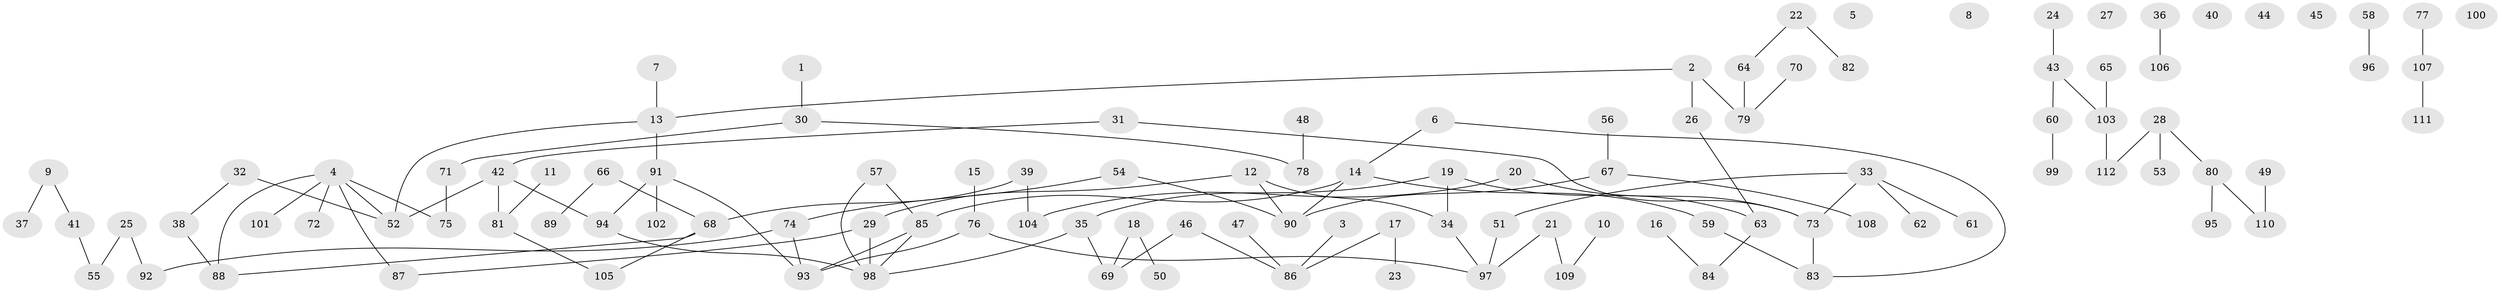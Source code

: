 // coarse degree distribution, {4: 0.2, 3: 0.08571428571428572, 2: 0.34285714285714286, 1: 0.2857142857142857, 7: 0.02857142857142857, 6: 0.05714285714285714}
// Generated by graph-tools (version 1.1) at 2025/35/03/04/25 23:35:43]
// undirected, 112 vertices, 115 edges
graph export_dot {
  node [color=gray90,style=filled];
  1;
  2;
  3;
  4;
  5;
  6;
  7;
  8;
  9;
  10;
  11;
  12;
  13;
  14;
  15;
  16;
  17;
  18;
  19;
  20;
  21;
  22;
  23;
  24;
  25;
  26;
  27;
  28;
  29;
  30;
  31;
  32;
  33;
  34;
  35;
  36;
  37;
  38;
  39;
  40;
  41;
  42;
  43;
  44;
  45;
  46;
  47;
  48;
  49;
  50;
  51;
  52;
  53;
  54;
  55;
  56;
  57;
  58;
  59;
  60;
  61;
  62;
  63;
  64;
  65;
  66;
  67;
  68;
  69;
  70;
  71;
  72;
  73;
  74;
  75;
  76;
  77;
  78;
  79;
  80;
  81;
  82;
  83;
  84;
  85;
  86;
  87;
  88;
  89;
  90;
  91;
  92;
  93;
  94;
  95;
  96;
  97;
  98;
  99;
  100;
  101;
  102;
  103;
  104;
  105;
  106;
  107;
  108;
  109;
  110;
  111;
  112;
  1 -- 30;
  2 -- 13;
  2 -- 26;
  2 -- 79;
  3 -- 86;
  4 -- 52;
  4 -- 72;
  4 -- 75;
  4 -- 87;
  4 -- 88;
  4 -- 101;
  6 -- 14;
  6 -- 83;
  7 -- 13;
  9 -- 37;
  9 -- 41;
  10 -- 109;
  11 -- 81;
  12 -- 29;
  12 -- 34;
  12 -- 90;
  13 -- 52;
  13 -- 91;
  14 -- 59;
  14 -- 85;
  14 -- 90;
  15 -- 76;
  16 -- 84;
  17 -- 23;
  17 -- 86;
  18 -- 50;
  18 -- 69;
  19 -- 34;
  19 -- 35;
  19 -- 63;
  20 -- 73;
  20 -- 104;
  21 -- 97;
  21 -- 109;
  22 -- 64;
  22 -- 82;
  24 -- 43;
  25 -- 55;
  25 -- 92;
  26 -- 63;
  28 -- 53;
  28 -- 80;
  28 -- 112;
  29 -- 87;
  29 -- 98;
  30 -- 71;
  30 -- 78;
  31 -- 42;
  31 -- 73;
  32 -- 38;
  32 -- 52;
  33 -- 51;
  33 -- 61;
  33 -- 62;
  33 -- 73;
  34 -- 97;
  35 -- 69;
  35 -- 98;
  36 -- 106;
  38 -- 88;
  39 -- 68;
  39 -- 104;
  41 -- 55;
  42 -- 52;
  42 -- 81;
  42 -- 94;
  43 -- 60;
  43 -- 103;
  46 -- 69;
  46 -- 86;
  47 -- 86;
  48 -- 78;
  49 -- 110;
  51 -- 97;
  54 -- 74;
  54 -- 90;
  56 -- 67;
  57 -- 85;
  57 -- 98;
  58 -- 96;
  59 -- 83;
  60 -- 99;
  63 -- 84;
  64 -- 79;
  65 -- 103;
  66 -- 68;
  66 -- 89;
  67 -- 90;
  67 -- 108;
  68 -- 88;
  68 -- 105;
  70 -- 79;
  71 -- 75;
  73 -- 83;
  74 -- 92;
  74 -- 93;
  76 -- 93;
  76 -- 97;
  77 -- 107;
  80 -- 95;
  80 -- 110;
  81 -- 105;
  85 -- 93;
  85 -- 98;
  91 -- 93;
  91 -- 94;
  91 -- 102;
  94 -- 98;
  103 -- 112;
  107 -- 111;
}
